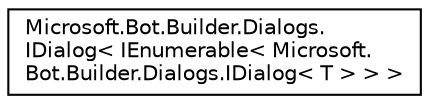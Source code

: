 digraph "Graphical Class Hierarchy"
{
  edge [fontname="Helvetica",fontsize="10",labelfontname="Helvetica",labelfontsize="10"];
  node [fontname="Helvetica",fontsize="10",shape=record];
  rankdir="LR";
  Node1 [label="Microsoft.Bot.Builder.Dialogs.\lIDialog\< IEnumerable\< Microsoft.\lBot.Builder.Dialogs.IDialog\< T \> \> \>",height=0.2,width=0.4,color="black", fillcolor="white", style="filled",URL="$dd/d5e/interface_microsoft_1_1_bot_1_1_builder_1_1_dialogs_1_1_i_dialog.html"];
}
